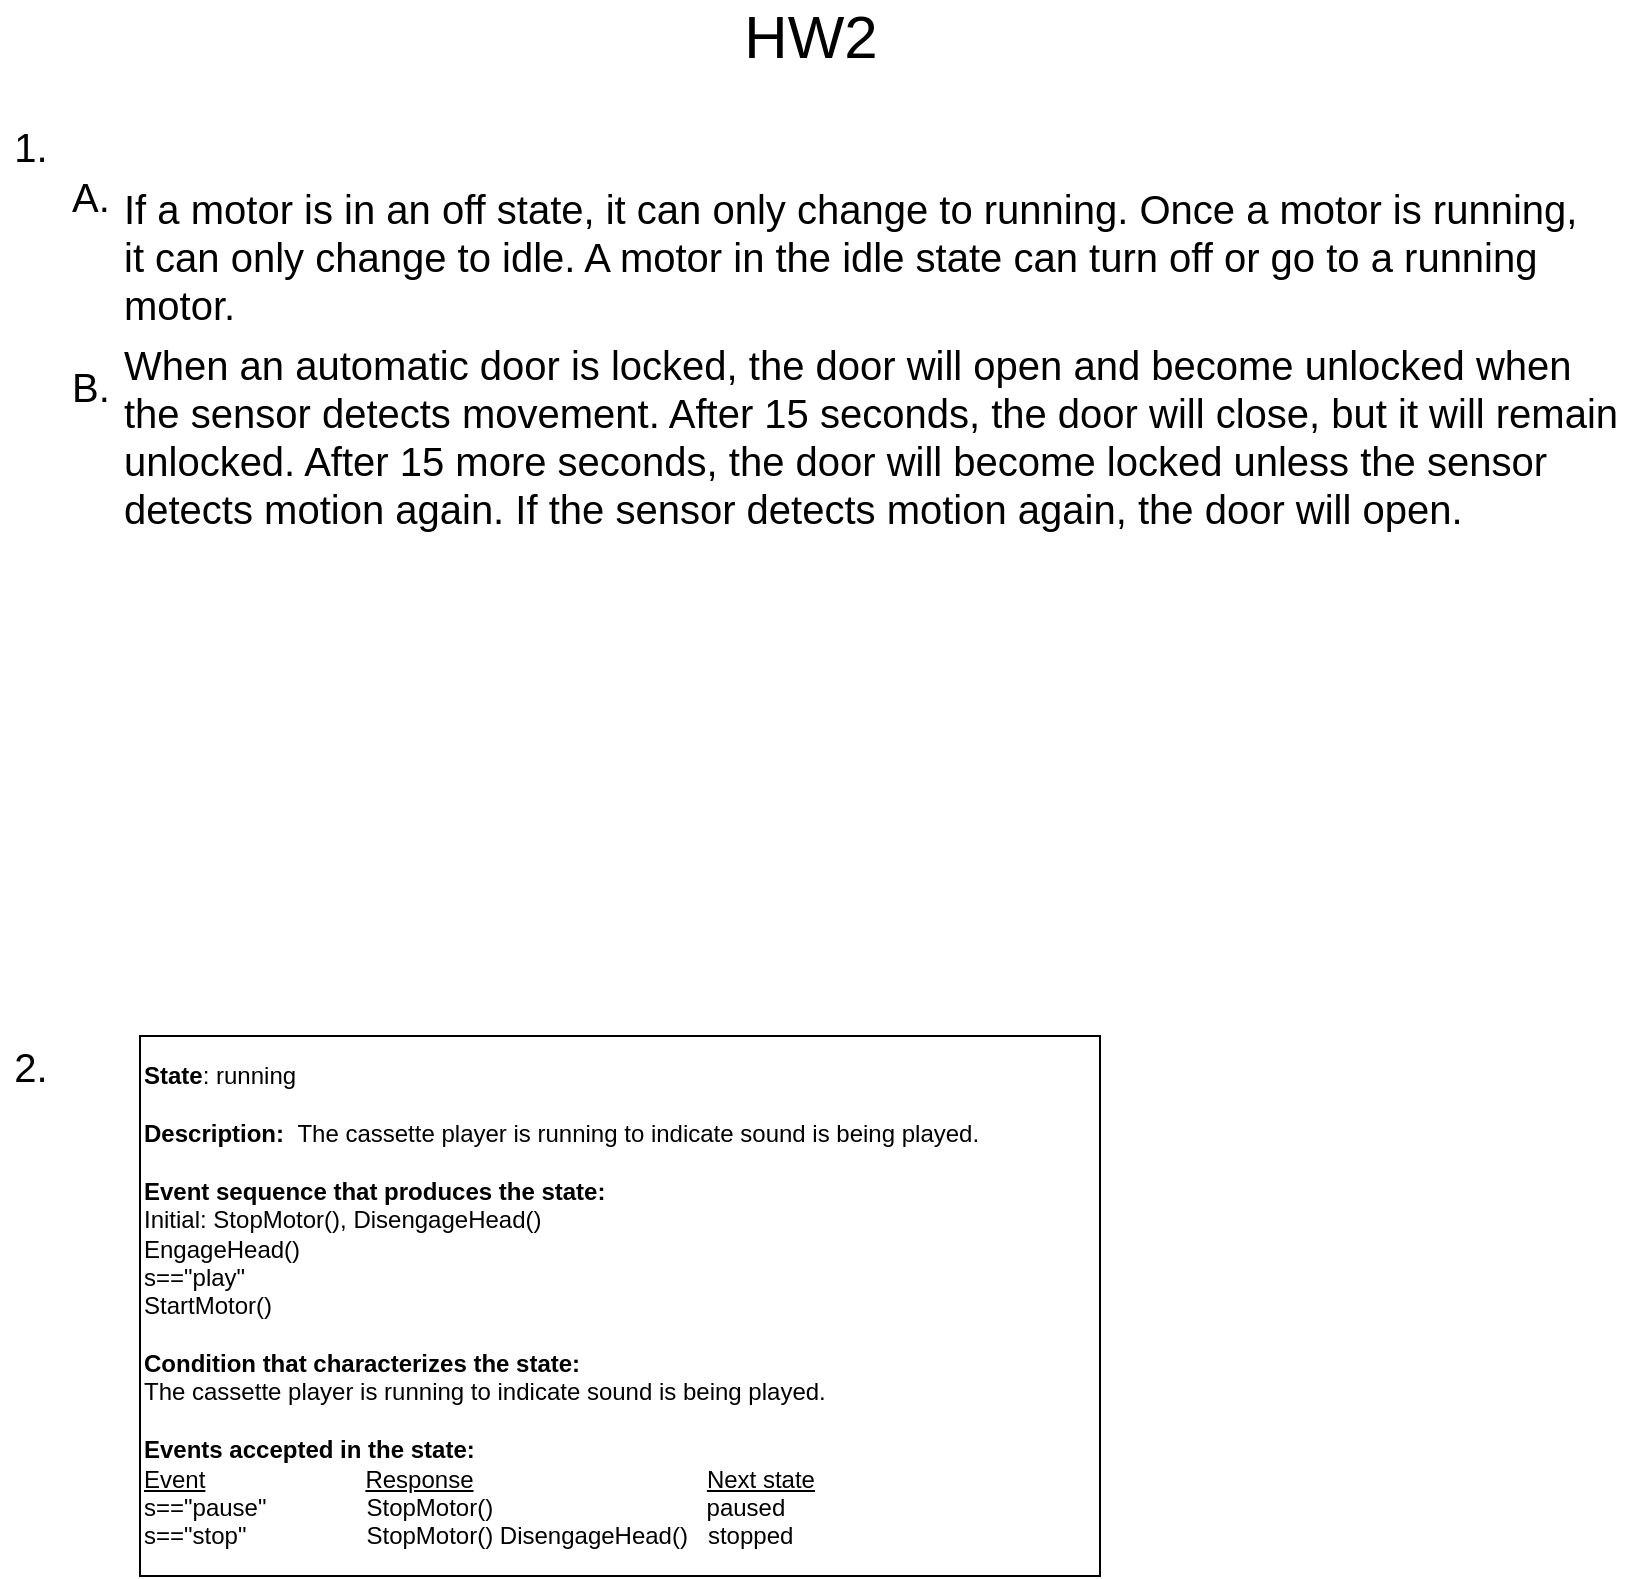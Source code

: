 <mxfile version="14.3.0" type="device" pages="7"><diagram id="QO023vFpTUwdlZmqAr6y" name="Q1 &amp; Q2"><mxGraphModel dx="1250" dy="491" grid="1" gridSize="10" guides="1" tooltips="1" connect="1" arrows="1" fold="1" page="1" pageScale="1" pageWidth="850" pageHeight="1100" math="0" shadow="0"><root><mxCell id="yA_L5m9kuzgIsnGKrL0g-0"/><mxCell id="yA_L5m9kuzgIsnGKrL0g-1" parent="yA_L5m9kuzgIsnGKrL0g-0"/><mxCell id="3_T6Tc2qC0SlUmFJRWSs-0" value="&lt;font style=&quot;font-size: 30px&quot;&gt;HW2&lt;/font&gt;" style="text;html=1;align=center;verticalAlign=middle;resizable=0;points=[];autosize=1;" vertex="1" parent="yA_L5m9kuzgIsnGKrL0g-1"><mxGeometry x="385" y="40" width="80" height="20" as="geometry"/></mxCell><mxCell id="3_T6Tc2qC0SlUmFJRWSs-1" value="&lt;font style=&quot;font-size: 20px&quot;&gt;A.&lt;/font&gt;" style="text;html=1;align=center;verticalAlign=middle;resizable=0;points=[];autosize=1;" vertex="1" parent="yA_L5m9kuzgIsnGKrL0g-1"><mxGeometry x="50" y="120" width="30" height="20" as="geometry"/></mxCell><mxCell id="3_T6Tc2qC0SlUmFJRWSs-2" value="If a motor is in an off state, it can only change to running. Once a motor is running,&lt;br&gt;it can only change to idle. A motor in the idle state can turn off or go to a running &lt;br&gt;motor." style="text;html=1;align=left;verticalAlign=middle;resizable=0;points=[];autosize=1;fontSize=20;" vertex="1" parent="yA_L5m9kuzgIsnGKrL0g-1"><mxGeometry x="80" y="120" width="740" height="80" as="geometry"/></mxCell><mxCell id="3_T6Tc2qC0SlUmFJRWSs-3" value="B." style="text;html=1;align=center;verticalAlign=middle;resizable=0;points=[];autosize=1;fontSize=20;" vertex="1" parent="yA_L5m9kuzgIsnGKrL0g-1"><mxGeometry x="50" y="210" width="30" height="30" as="geometry"/></mxCell><mxCell id="3_T6Tc2qC0SlUmFJRWSs-4" value="When an automatic door is locked, the door will open and become unlocked when&lt;br&gt;the sensor detects movement. After 15 seconds, the door will close, but it will remain&lt;br&gt;unlocked. After 15 more seconds, the door will become locked unless the sensor &lt;br&gt;detects motion again. If the sensor detects motion again, the door will open." style="text;html=1;align=left;verticalAlign=middle;resizable=0;points=[];autosize=1;fontSize=20;" vertex="1" parent="yA_L5m9kuzgIsnGKrL0g-1"><mxGeometry x="80" y="200" width="760" height="100" as="geometry"/></mxCell><mxCell id="3_T6Tc2qC0SlUmFJRWSs-5" value="1." style="text;html=1;align=center;verticalAlign=middle;resizable=0;points=[];autosize=1;fontSize=20;" vertex="1" parent="yA_L5m9kuzgIsnGKrL0g-1"><mxGeometry x="20" y="90" width="30" height="30" as="geometry"/></mxCell><mxCell id="3_T6Tc2qC0SlUmFJRWSs-6" value="2." style="text;html=1;align=center;verticalAlign=middle;resizable=0;points=[];autosize=1;fontSize=20;" vertex="1" parent="yA_L5m9kuzgIsnGKrL0g-1"><mxGeometry x="20" y="550" width="30" height="30" as="geometry"/></mxCell><mxCell id="3_T6Tc2qC0SlUmFJRWSs-7" value="&lt;b&gt;State&lt;/b&gt;: running&lt;br&gt;&lt;br&gt;&lt;b&gt;Description:&amp;nbsp; &lt;/b&gt;The cassette player is running to indicate sound is being played.&lt;br&gt;&lt;br&gt;&lt;b&gt;Event sequence that produces the state:&amp;nbsp;&lt;br&gt;&lt;/b&gt;Initial: StopMotor(), DisengageHead()&lt;br&gt;EngageHead()&lt;br&gt;s==&quot;play&quot;&lt;br&gt;StartMotor()&lt;br&gt;&lt;br&gt;&lt;b&gt;Condition that characterizes the state:&lt;br&gt;&lt;/b&gt;The cassette player is running to indicate sound is being played.&lt;br&gt;&lt;br&gt;&lt;b&gt;Events accepted in the state:&lt;br&gt;&lt;/b&gt;&lt;u&gt;Event&lt;/u&gt;&amp;nbsp; &amp;nbsp; &amp;nbsp; &amp;nbsp; &amp;nbsp; &amp;nbsp; &amp;nbsp; &amp;nbsp; &amp;nbsp; &amp;nbsp; &amp;nbsp; &amp;nbsp; &lt;u&gt;Response&lt;/u&gt;&amp;nbsp; &amp;nbsp; &amp;nbsp; &amp;nbsp; &amp;nbsp; &amp;nbsp; &amp;nbsp; &amp;nbsp; &amp;nbsp; &amp;nbsp; &amp;nbsp; &amp;nbsp; &amp;nbsp; &amp;nbsp; &amp;nbsp; &amp;nbsp; &amp;nbsp; &amp;nbsp;&lt;u&gt;Next state&lt;/u&gt;&amp;nbsp; &amp;nbsp; &amp;nbsp; &amp;nbsp; &amp;nbsp; &amp;nbsp; &amp;nbsp; &amp;nbsp; &amp;nbsp; &amp;nbsp; &amp;nbsp; &amp;nbsp; &amp;nbsp; &amp;nbsp; &amp;nbsp; &amp;nbsp; &amp;nbsp;&amp;nbsp;&lt;br&gt;s==&quot;pause&quot;&amp;nbsp; &amp;nbsp; &amp;nbsp; &amp;nbsp; &amp;nbsp; &amp;nbsp; &amp;nbsp; &amp;nbsp;StopMotor()&amp;nbsp; &amp;nbsp; &amp;nbsp; &amp;nbsp; &amp;nbsp; &amp;nbsp; &amp;nbsp; &amp;nbsp; &amp;nbsp; &amp;nbsp; &amp;nbsp; &amp;nbsp; &amp;nbsp; &amp;nbsp; &amp;nbsp; &amp;nbsp; paused&lt;br&gt;s==&quot;stop&quot;&amp;nbsp; &amp;nbsp; &amp;nbsp; &amp;nbsp; &amp;nbsp; &amp;nbsp; &amp;nbsp; &amp;nbsp; &amp;nbsp; StopMotor() DisengageHead()&amp;nbsp; &amp;nbsp;stopped" style="rounded=0;whiteSpace=wrap;html=1;fontSize=12;align=left;" vertex="1" parent="yA_L5m9kuzgIsnGKrL0g-1"><mxGeometry x="90" y="550" width="480" height="270" as="geometry"/></mxCell></root></mxGraphModel></diagram><diagram id="_XDLfm6PXUYcajaUiq2A" name="Q3"><mxGraphModel dx="1786" dy="783" grid="1" gridSize="10" guides="1" tooltips="1" connect="1" arrows="1" fold="1" page="1" pageScale="1" pageWidth="850" pageHeight="1100" math="0" shadow="0"><root><mxCell id="rWzGbSVz5K4dMzAp6EV--0"/><mxCell id="rWzGbSVz5K4dMzAp6EV--1" parent="rWzGbSVz5K4dMzAp6EV--0"/><mxCell id="sAoob8qU7U-mCVJfO2tf-71" value="" style="verticalLabelPosition=bottom;verticalAlign=top;html=1;shape=mxgraph.basic.rect;fillColor2=none;strokeWidth=1;size=20;indent=5;fillColor=#ffffff;fontSize=12;align=left;" vertex="1" parent="rWzGbSVz5K4dMzAp6EV--1"><mxGeometry x="50" y="210" width="750" height="800" as="geometry"/></mxCell><mxCell id="sAoob8qU7U-mCVJfO2tf-0" value="&lt;font style=&quot;font-size: 30px&quot;&gt;HW2&lt;/font&gt;" style="text;html=1;align=center;verticalAlign=middle;resizable=0;points=[];autosize=1;" vertex="1" parent="rWzGbSVz5K4dMzAp6EV--1"><mxGeometry x="385" y="40" width="80" height="20" as="geometry"/></mxCell><mxCell id="sAoob8qU7U-mCVJfO2tf-22" value="" style="verticalLabelPosition=bottom;verticalAlign=top;html=1;shape=mxgraph.basic.rect;fillColor2=none;strokeWidth=1;size=20;indent=5;fillColor=#ffffff;fontSize=12;align=left;" vertex="1" parent="rWzGbSVz5K4dMzAp6EV--1"><mxGeometry x="124" y="280" width="610" height="390" as="geometry"/></mxCell><mxCell id="sAoob8qU7U-mCVJfO2tf-23" value="Inactive" style="text;html=1;align=center;verticalAlign=middle;resizable=0;points=[];autosize=1;fontSize=12;" vertex="1" parent="rWzGbSVz5K4dMzAp6EV--1"><mxGeometry x="119" y="282" width="60" height="20" as="geometry"/></mxCell><mxCell id="sAoob8qU7U-mCVJfO2tf-24" value="" style="line;strokeWidth=1;fillColor=none;align=left;verticalAlign=middle;spacingTop=-1;spacingLeft=3;spacingRight=3;rotatable=0;labelPosition=right;points=[];portConstraint=eastwest;fontSize=12;" vertex="1" parent="rWzGbSVz5K4dMzAp6EV--1"><mxGeometry x="124" y="302" width="610" height="8" as="geometry"/></mxCell><mxCell id="sAoob8qU7U-mCVJfO2tf-46" style="edgeStyle=orthogonalEdgeStyle;rounded=0;orthogonalLoop=1;jettySize=auto;html=1;entryX=0;entryY=0.43;entryDx=0;entryDy=0;entryPerimeter=0;fontSize=12;" edge="1" parent="rWzGbSVz5K4dMzAp6EV--1" source="sAoob8qU7U-mCVJfO2tf-27" target="sAoob8qU7U-mCVJfO2tf-36"><mxGeometry relative="1" as="geometry"/></mxCell><mxCell id="sAoob8qU7U-mCVJfO2tf-59" style="edgeStyle=orthogonalEdgeStyle;rounded=0;orthogonalLoop=1;jettySize=auto;html=1;entryX=0.05;entryY=0.018;entryDx=0;entryDy=0;entryPerimeter=0;fontSize=12;" edge="1" parent="rWzGbSVz5K4dMzAp6EV--1" source="sAoob8qU7U-mCVJfO2tf-27" target="sAoob8qU7U-mCVJfO2tf-39"><mxGeometry relative="1" as="geometry"/></mxCell><mxCell id="sAoob8qU7U-mCVJfO2tf-27" value="" style="verticalLabelPosition=bottom;verticalAlign=top;html=1;shape=mxgraph.basic.rect;fillColor2=none;strokeWidth=1;size=20;indent=5;fillColor=#ffffff;fontSize=12;align=left;" vertex="1" parent="rWzGbSVz5K4dMzAp6EV--1"><mxGeometry x="144" y="532" width="170" height="110" as="geometry"/></mxCell><mxCell id="sAoob8qU7U-mCVJfO2tf-28" value="pendingCreditCheck" style="text;html=1;align=center;verticalAlign=middle;resizable=0;points=[];autosize=1;fontSize=12;" vertex="1" parent="rWzGbSVz5K4dMzAp6EV--1"><mxGeometry x="144" y="540" width="120" height="20" as="geometry"/></mxCell><mxCell id="sAoob8qU7U-mCVJfO2tf-29" value="" style="line;strokeWidth=1;fillColor=none;align=left;verticalAlign=middle;spacingTop=-1;spacingLeft=3;spacingRight=3;rotatable=0;labelPosition=right;points=[];portConstraint=eastwest;fontSize=12;" vertex="1" parent="rWzGbSVz5K4dMzAp6EV--1"><mxGeometry x="144" y="552" width="170" height="8" as="geometry"/></mxCell><mxCell id="sAoob8qU7U-mCVJfO2tf-64" style="edgeStyle=orthogonalEdgeStyle;rounded=0;orthogonalLoop=1;jettySize=auto;html=1;entryX=0.051;entryY=1.379;entryDx=0;entryDy=0;entryPerimeter=0;fontSize=12;" edge="1" parent="rWzGbSVz5K4dMzAp6EV--1" source="sAoob8qU7U-mCVJfO2tf-30" target="sAoob8qU7U-mCVJfO2tf-52"><mxGeometry relative="1" as="geometry"/></mxCell><mxCell id="sAoob8qU7U-mCVJfO2tf-67" style="edgeStyle=orthogonalEdgeStyle;rounded=0;orthogonalLoop=1;jettySize=auto;html=1;fontSize=12;entryX=1.04;entryY=0.508;entryDx=0;entryDy=0;entryPerimeter=0;" edge="1" parent="rWzGbSVz5K4dMzAp6EV--1" source="sAoob8qU7U-mCVJfO2tf-30" target="sAoob8qU7U-mCVJfO2tf-39"><mxGeometry relative="1" as="geometry"><mxPoint x="254" y="836" as="targetPoint"/><Array as="points"/></mxGeometry></mxCell><mxCell id="sAoob8qU7U-mCVJfO2tf-30" value="" style="verticalLabelPosition=bottom;verticalAlign=top;html=1;shape=mxgraph.basic.rect;fillColor2=none;strokeWidth=1;size=20;indent=5;fillColor=#ffffff;fontSize=12;align=left;" vertex="1" parent="rWzGbSVz5K4dMzAp6EV--1"><mxGeometry x="361.5" y="802" width="135" height="70" as="geometry"/></mxCell><mxCell id="sAoob8qU7U-mCVJfO2tf-31" value="Active" style="text;html=1;align=center;verticalAlign=middle;resizable=0;points=[];autosize=1;fontSize=12;" vertex="1" parent="rWzGbSVz5K4dMzAp6EV--1"><mxGeometry x="366.5" y="810" width="50" height="20" as="geometry"/></mxCell><mxCell id="sAoob8qU7U-mCVJfO2tf-32" value="" style="line;strokeWidth=1;fillColor=none;align=left;verticalAlign=middle;spacingTop=-1;spacingLeft=3;spacingRight=3;rotatable=0;labelPosition=right;points=[];portConstraint=eastwest;fontSize=12;" vertex="1" parent="rWzGbSVz5K4dMzAp6EV--1"><mxGeometry x="361.5" y="822" width="135" height="8" as="geometry"/></mxCell><mxCell id="sAoob8qU7U-mCVJfO2tf-61" style="edgeStyle=orthogonalEdgeStyle;rounded=0;orthogonalLoop=1;jettySize=auto;html=1;fontSize=12;exitX=0.47;exitY=1.022;exitDx=0;exitDy=0;exitPerimeter=0;" edge="1" parent="rWzGbSVz5K4dMzAp6EV--1" source="sAoob8qU7U-mCVJfO2tf-36"><mxGeometry relative="1" as="geometry"><mxPoint x="430" y="802" as="targetPoint"/><Array as="points"><mxPoint x="594" y="712"/><mxPoint x="430" y="712"/></Array></mxGeometry></mxCell><mxCell id="sAoob8qU7U-mCVJfO2tf-36" value="" style="verticalLabelPosition=bottom;verticalAlign=top;html=1;shape=mxgraph.basic.rect;fillColor2=none;strokeWidth=1;size=20;indent=5;fillColor=#ffffff;fontSize=12;align=left;" vertex="1" parent="rWzGbSVz5K4dMzAp6EV--1"><mxGeometry x="514" y="540" width="170" height="110" as="geometry"/></mxCell><mxCell id="sAoob8qU7U-mCVJfO2tf-37" value="pendingActivation" style="text;html=1;align=center;verticalAlign=middle;resizable=0;points=[];autosize=1;fontSize=12;" vertex="1" parent="rWzGbSVz5K4dMzAp6EV--1"><mxGeometry x="519" y="548" width="110" height="20" as="geometry"/></mxCell><mxCell id="sAoob8qU7U-mCVJfO2tf-38" value="" style="line;strokeWidth=1;fillColor=none;align=left;verticalAlign=middle;spacingTop=-1;spacingLeft=3;spacingRight=3;rotatable=0;labelPosition=right;points=[];portConstraint=eastwest;fontSize=12;" vertex="1" parent="rWzGbSVz5K4dMzAp6EV--1"><mxGeometry x="514" y="560" width="170" height="8" as="geometry"/></mxCell><mxCell id="sAoob8qU7U-mCVJfO2tf-39" value="" style="verticalLabelPosition=bottom;verticalAlign=top;html=1;shape=mxgraph.basic.rect;fillColor2=none;strokeWidth=1;size=20;indent=5;fillColor=#ffffff;fontSize=12;align=left;" vertex="1" parent="rWzGbSVz5K4dMzAp6EV--1"><mxGeometry x="114" y="802" width="135" height="70" as="geometry"/></mxCell><mxCell id="sAoob8qU7U-mCVJfO2tf-40" value="Cancelled" style="text;html=1;align=center;verticalAlign=middle;resizable=0;points=[];autosize=1;fontSize=12;" vertex="1" parent="rWzGbSVz5K4dMzAp6EV--1"><mxGeometry x="109" y="810" width="70" height="20" as="geometry"/></mxCell><mxCell id="sAoob8qU7U-mCVJfO2tf-41" value="" style="line;strokeWidth=1;fillColor=none;align=left;verticalAlign=middle;spacingTop=-1;spacingLeft=3;spacingRight=3;rotatable=0;labelPosition=right;points=[];portConstraint=eastwest;fontSize=12;" vertex="1" parent="rWzGbSVz5K4dMzAp6EV--1"><mxGeometry x="114" y="822" width="135" height="8" as="geometry"/></mxCell><mxCell id="sAoob8qU7U-mCVJfO2tf-45" style="edgeStyle=orthogonalEdgeStyle;rounded=0;orthogonalLoop=1;jettySize=auto;html=1;fontSize=12;" edge="1" parent="rWzGbSVz5K4dMzAp6EV--1" source="sAoob8qU7U-mCVJfO2tf-42"><mxGeometry relative="1" as="geometry"><mxPoint x="225" y="532" as="targetPoint"/></mxGeometry></mxCell><mxCell id="sAoob8qU7U-mCVJfO2tf-42" value="" style="verticalLabelPosition=bottom;verticalAlign=top;html=1;shape=mxgraph.basic.rect;fillColor2=none;strokeWidth=1;size=20;indent=5;fillColor=#ffffff;fontSize=12;align=left;" vertex="1" parent="rWzGbSVz5K4dMzAp6EV--1"><mxGeometry x="344" y="322" width="170" height="110" as="geometry"/></mxCell><mxCell id="sAoob8qU7U-mCVJfO2tf-43" value="application" style="text;html=1;align=center;verticalAlign=middle;resizable=0;points=[];autosize=1;fontSize=12;" vertex="1" parent="rWzGbSVz5K4dMzAp6EV--1"><mxGeometry x="344" y="330" width="70" height="20" as="geometry"/></mxCell><mxCell id="sAoob8qU7U-mCVJfO2tf-44" value="" style="line;strokeWidth=1;fillColor=none;align=left;verticalAlign=middle;spacingTop=-1;spacingLeft=3;spacingRight=3;rotatable=0;labelPosition=right;points=[];portConstraint=eastwest;fontSize=12;" vertex="1" parent="rWzGbSVz5K4dMzAp6EV--1"><mxGeometry x="344" y="342" width="170" height="8" as="geometry"/></mxCell><mxCell id="sAoob8qU7U-mCVJfO2tf-47" value="do / identifyCellphone" style="text;html=1;align=center;verticalAlign=middle;resizable=0;points=[];autosize=1;fontSize=12;" vertex="1" parent="rWzGbSVz5K4dMzAp6EV--1"><mxGeometry x="344" y="362" width="130" height="20" as="geometry"/></mxCell><mxCell id="sAoob8qU7U-mCVJfO2tf-49" value="do / customerInfo" style="text;html=1;align=center;verticalAlign=middle;resizable=0;points=[];autosize=1;fontSize=12;" vertex="1" parent="rWzGbSVz5K4dMzAp6EV--1"><mxGeometry x="344" y="392" width="110" height="20" as="geometry"/></mxCell><mxCell id="sAoob8qU7U-mCVJfO2tf-50" value="applicationFinished" style="text;html=1;align=center;verticalAlign=middle;resizable=0;points=[];autosize=1;fontSize=12;" vertex="1" parent="rWzGbSVz5K4dMzAp6EV--1"><mxGeometry x="224" y="352" width="120" height="20" as="geometry"/></mxCell><mxCell id="sAoob8qU7U-mCVJfO2tf-70" style="edgeStyle=orthogonalEdgeStyle;rounded=0;orthogonalLoop=1;jettySize=auto;html=1;fontSize=12;" edge="1" parent="rWzGbSVz5K4dMzAp6EV--1" source="sAoob8qU7U-mCVJfO2tf-51"><mxGeometry relative="1" as="geometry"><mxPoint x="180" y="872" as="targetPoint"/><Array as="points"><mxPoint x="677" y="942"/><mxPoint x="180" y="942"/></Array></mxGeometry></mxCell><mxCell id="sAoob8qU7U-mCVJfO2tf-51" value="" style="verticalLabelPosition=bottom;verticalAlign=top;html=1;shape=mxgraph.basic.rect;fillColor2=none;strokeWidth=1;size=20;indent=5;fillColor=#ffffff;fontSize=12;align=left;" vertex="1" parent="rWzGbSVz5K4dMzAp6EV--1"><mxGeometry x="609" y="802" width="135" height="70" as="geometry"/></mxCell><mxCell id="sAoob8qU7U-mCVJfO2tf-52" value="InService" style="text;html=1;align=center;verticalAlign=middle;resizable=0;points=[];autosize=1;fontSize=12;" vertex="1" parent="rWzGbSVz5K4dMzAp6EV--1"><mxGeometry x="604" y="810" width="70" height="20" as="geometry"/></mxCell><mxCell id="sAoob8qU7U-mCVJfO2tf-53" value="" style="line;strokeWidth=1;fillColor=none;align=left;verticalAlign=middle;spacingTop=-1;spacingLeft=3;spacingRight=3;rotatable=0;labelPosition=right;points=[];portConstraint=eastwest;fontSize=12;" vertex="1" parent="rWzGbSVz5K4dMzAp6EV--1"><mxGeometry x="609" y="822" width="135" height="8" as="geometry"/></mxCell><mxCell id="sAoob8qU7U-mCVJfO2tf-54" value="do / establishCredit" style="text;html=1;align=center;verticalAlign=middle;resizable=0;points=[];autosize=1;fontSize=12;" vertex="1" parent="rWzGbSVz5K4dMzAp6EV--1"><mxGeometry x="144" y="568" width="120" height="20" as="geometry"/></mxCell><mxCell id="sAoob8qU7U-mCVJfO2tf-55" value="satisfactoryCredit" style="text;html=1;align=center;verticalAlign=middle;resizable=0;points=[];autosize=1;fontSize=12;" vertex="1" parent="rWzGbSVz5K4dMzAp6EV--1"><mxGeometry x="354" y="568" width="110" height="20" as="geometry"/></mxCell><mxCell id="sAoob8qU7U-mCVJfO2tf-58" value="unsatisfactoryCredit" style="text;html=1;align=center;verticalAlign=middle;resizable=0;points=[];autosize=1;fontSize=12;" vertex="1" parent="rWzGbSVz5K4dMzAp6EV--1"><mxGeometry x="104" y="702" width="120" height="20" as="geometry"/></mxCell><mxCell id="sAoob8qU7U-mCVJfO2tf-60" value="do / activationRequest" style="text;html=1;align=center;verticalAlign=middle;resizable=0;points=[];autosize=1;fontSize=12;" vertex="1" parent="rWzGbSVz5K4dMzAp6EV--1"><mxGeometry x="519" y="577" width="130" height="20" as="geometry"/></mxCell><mxCell id="sAoob8qU7U-mCVJfO2tf-62" value="addedToValidCellPhones" style="text;html=1;align=center;verticalAlign=middle;resizable=0;points=[];autosize=1;fontSize=12;" vertex="1" parent="rWzGbSVz5K4dMzAp6EV--1"><mxGeometry x="424" y="692" width="150" height="20" as="geometry"/></mxCell><mxCell id="sAoob8qU7U-mCVJfO2tf-65" value="phoneCall" style="text;html=1;align=center;verticalAlign=middle;resizable=0;points=[];autosize=1;fontSize=12;" vertex="1" parent="rWzGbSVz5K4dMzAp6EV--1"><mxGeometry x="514" y="810" width="70" height="20" as="geometry"/></mxCell><mxCell id="sAoob8qU7U-mCVJfO2tf-66" value="do / establishStartDate" style="text;html=1;align=center;verticalAlign=middle;resizable=0;points=[];autosize=1;fontSize=12;" vertex="1" parent="rWzGbSVz5K4dMzAp6EV--1"><mxGeometry x="606.5" y="830" width="140" height="20" as="geometry"/></mxCell><mxCell id="sAoob8qU7U-mCVJfO2tf-68" value="cancelPhone" style="text;html=1;align=center;verticalAlign=middle;resizable=0;points=[];autosize=1;fontSize=12;" vertex="1" parent="rWzGbSVz5K4dMzAp6EV--1"><mxGeometry x="264" y="810" width="90" height="20" as="geometry"/></mxCell><mxCell id="sAoob8qU7U-mCVJfO2tf-69" value="cancelPhone" style="text;html=1;align=center;verticalAlign=middle;resizable=0;points=[];autosize=1;fontSize=12;" vertex="1" parent="rWzGbSVz5K4dMzAp6EV--1"><mxGeometry x="384" y="952" width="90" height="20" as="geometry"/></mxCell><mxCell id="sAoob8qU7U-mCVJfO2tf-75" value="&lt;font style=&quot;font-size: 16px&quot;&gt;&amp;nbsp; Phone Status&lt;/font&gt;" style="shape=partialRectangle;whiteSpace=wrap;html=1;top=0;left=0;fillColor=none;fontSize=12;align=left;" vertex="1" parent="rWzGbSVz5K4dMzAp6EV--1"><mxGeometry x="50" y="210" width="140" height="50" as="geometry"/></mxCell><mxCell id="sAoob8qU7U-mCVJfO2tf-76" value="&lt;font style=&quot;font-size: 20px&quot;&gt;3.&lt;/font&gt;" style="text;html=1;align=center;verticalAlign=middle;resizable=0;points=[];autosize=1;fontSize=12;" vertex="1" parent="rWzGbSVz5K4dMzAp6EV--1"><mxGeometry x="20" y="160" width="30" height="20" as="geometry"/></mxCell></root></mxGraphModel></diagram><diagram id="qKwQuqAmpVVVs_RAzPsX" name="Q4"><mxGraphModel dx="2083" dy="913" grid="1" gridSize="10" guides="1" tooltips="1" connect="1" arrows="1" fold="1" page="1" pageScale="1" pageWidth="850" pageHeight="1100" math="0" shadow="0"><root><mxCell id="ZdsMGUnk-lUWpkX34cUT-0"/><mxCell id="ZdsMGUnk-lUWpkX34cUT-1" parent="ZdsMGUnk-lUWpkX34cUT-0"/><mxCell id="8lMCAI7iddXCsgWMW8WO-0" value="&lt;font style=&quot;font-size: 30px&quot;&gt;HW2&lt;/font&gt;" style="text;html=1;align=center;verticalAlign=middle;resizable=0;points=[];autosize=1;" vertex="1" parent="ZdsMGUnk-lUWpkX34cUT-1"><mxGeometry x="385" y="40" width="80" height="20" as="geometry"/></mxCell><mxCell id="8lMCAI7iddXCsgWMW8WO-1" value="&lt;font style=&quot;font-size: 20px&quot;&gt;4.&lt;/font&gt;" style="text;html=1;align=center;verticalAlign=middle;resizable=0;points=[];autosize=1;fontSize=12;" vertex="1" parent="ZdsMGUnk-lUWpkX34cUT-1"><mxGeometry x="35" y="90" width="30" height="20" as="geometry"/></mxCell><mxCell id="kyfRvxDSB90dBRTAzEzr-2" style="edgeStyle=orthogonalEdgeStyle;rounded=0;orthogonalLoop=1;jettySize=auto;html=1;fontSize=12;" edge="1" parent="ZdsMGUnk-lUWpkX34cUT-1" source="kyfRvxDSB90dBRTAzEzr-0" target="kyfRvxDSB90dBRTAzEzr-1"><mxGeometry relative="1" as="geometry"/></mxCell><mxCell id="kyfRvxDSB90dBRTAzEzr-0" value="" style="ellipse;whiteSpace=wrap;html=1;aspect=fixed;fontSize=12;align=left;fillColor=#000000;" vertex="1" parent="ZdsMGUnk-lUWpkX34cUT-1"><mxGeometry x="260" y="125" width="20" height="20" as="geometry"/></mxCell><mxCell id="kyfRvxDSB90dBRTAzEzr-5" style="edgeStyle=orthogonalEdgeStyle;rounded=0;orthogonalLoop=1;jettySize=auto;html=1;entryX=0.5;entryY=0;entryDx=0;entryDy=0;fontSize=12;" edge="1" parent="ZdsMGUnk-lUWpkX34cUT-1" source="kyfRvxDSB90dBRTAzEzr-10" target="kyfRvxDSB90dBRTAzEzr-3"><mxGeometry relative="1" as="geometry"><Array as="points"><mxPoint x="205" y="195"/></Array></mxGeometry></mxCell><mxCell id="kyfRvxDSB90dBRTAzEzr-6" style="edgeStyle=orthogonalEdgeStyle;rounded=0;orthogonalLoop=1;jettySize=auto;html=1;entryX=0.5;entryY=0;entryDx=0;entryDy=0;fontSize=12;" edge="1" parent="ZdsMGUnk-lUWpkX34cUT-1" source="kyfRvxDSB90dBRTAzEzr-1" target="kyfRvxDSB90dBRTAzEzr-4"><mxGeometry relative="1" as="geometry"><Array as="points"><mxPoint x="425" y="195"/><mxPoint x="455" y="195"/></Array></mxGeometry></mxCell><mxCell id="kyfRvxDSB90dBRTAzEzr-1" value="Order Received" style="ellipse;whiteSpace=wrap;html=1;fontSize=12;align=center;fillColor=#FFFFFF;" vertex="1" parent="ZdsMGUnk-lUWpkX34cUT-1"><mxGeometry x="360" y="90" width="130" height="90" as="geometry"/></mxCell><mxCell id="kyfRvxDSB90dBRTAzEzr-12" style="edgeStyle=orthogonalEdgeStyle;rounded=0;orthogonalLoop=1;jettySize=auto;html=1;entryX=0.5;entryY=0;entryDx=0;entryDy=0;fontSize=12;" edge="1" parent="ZdsMGUnk-lUWpkX34cUT-1" source="kyfRvxDSB90dBRTAzEzr-3" target="kyfRvxDSB90dBRTAzEzr-11"><mxGeometry relative="1" as="geometry"/></mxCell><mxCell id="kyfRvxDSB90dBRTAzEzr-3" value="Customer Receives Invoice" style="ellipse;whiteSpace=wrap;html=1;fontSize=12;align=center;fillColor=#FFFFFF;" vertex="1" parent="ZdsMGUnk-lUWpkX34cUT-1"><mxGeometry x="140" y="375" width="130" height="90" as="geometry"/></mxCell><mxCell id="kyfRvxDSB90dBRTAzEzr-8" style="edgeStyle=orthogonalEdgeStyle;rounded=0;orthogonalLoop=1;jettySize=auto;html=1;entryX=0.5;entryY=0;entryDx=0;entryDy=0;fontSize=12;" edge="1" parent="ZdsMGUnk-lUWpkX34cUT-1" source="kyfRvxDSB90dBRTAzEzr-4" target="kyfRvxDSB90dBRTAzEzr-7"><mxGeometry relative="1" as="geometry"/></mxCell><mxCell id="kyfRvxDSB90dBRTAzEzr-4" value="Associates Work on Refill Order" style="ellipse;whiteSpace=wrap;html=1;fontSize=12;align=center;fillColor=#FFFFFF;" vertex="1" parent="ZdsMGUnk-lUWpkX34cUT-1"><mxGeometry x="390" y="235" width="130" height="90" as="geometry"/></mxCell><mxCell id="kyfRvxDSB90dBRTAzEzr-21" style="edgeStyle=orthogonalEdgeStyle;rounded=0;orthogonalLoop=1;jettySize=auto;html=1;entryX=0.5;entryY=0;entryDx=0;entryDy=0;fontSize=12;" edge="1" parent="ZdsMGUnk-lUWpkX34cUT-1" source="kyfRvxDSB90dBRTAzEzr-7" target="kyfRvxDSB90dBRTAzEzr-20"><mxGeometry relative="1" as="geometry"/></mxCell><mxCell id="kyfRvxDSB90dBRTAzEzr-7" value="Order Finished" style="ellipse;whiteSpace=wrap;html=1;fontSize=12;align=center;fillColor=#FFFFFF;" vertex="1" parent="ZdsMGUnk-lUWpkX34cUT-1"><mxGeometry x="390" y="375" width="130" height="90" as="geometry"/></mxCell><mxCell id="kyfRvxDSB90dBRTAzEzr-31" style="edgeStyle=orthogonalEdgeStyle;rounded=0;orthogonalLoop=1;jettySize=auto;html=1;fontSize=12;" edge="1" parent="ZdsMGUnk-lUWpkX34cUT-1" source="kyfRvxDSB90dBRTAzEzr-11"><mxGeometry relative="1" as="geometry"><mxPoint x="360" y="877" as="targetPoint"/><Array as="points"><mxPoint x="205" y="733"/><mxPoint x="360" y="733"/><mxPoint x="360" y="877"/></Array></mxGeometry></mxCell><mxCell id="kyfRvxDSB90dBRTAzEzr-11" value="Customer Makes Payment" style="ellipse;whiteSpace=wrap;html=1;fontSize=12;align=center;fillColor=#FFFFFF;" vertex="1" parent="ZdsMGUnk-lUWpkX34cUT-1"><mxGeometry x="140" y="515" width="130" height="90" as="geometry"/></mxCell><mxCell id="kyfRvxDSB90dBRTAzEzr-19" style="edgeStyle=orthogonalEdgeStyle;rounded=0;orthogonalLoop=1;jettySize=auto;html=1;entryX=1;entryY=0.5;entryDx=0;entryDy=0;fontSize=12;" edge="1" parent="ZdsMGUnk-lUWpkX34cUT-1" source="kyfRvxDSB90dBRTAzEzr-14" target="kyfRvxDSB90dBRTAzEzr-18"><mxGeometry relative="1" as="geometry"/></mxCell><mxCell id="kyfRvxDSB90dBRTAzEzr-34" style="edgeStyle=orthogonalEdgeStyle;rounded=0;orthogonalLoop=1;jettySize=auto;html=1;fontSize=12;exitX=0.577;exitY=0.5;exitDx=0;exitDy=0;exitPerimeter=0;" edge="1" parent="ZdsMGUnk-lUWpkX34cUT-1" source="kyfRvxDSB90dBRTAzEzr-30" target="kyfRvxDSB90dBRTAzEzr-14"><mxGeometry relative="1" as="geometry"><mxPoint x="425" y="890" as="sourcePoint"/><Array as="points"><mxPoint x="425" y="910"/><mxPoint x="425" y="910"/></Array></mxGeometry></mxCell><mxCell id="kyfRvxDSB90dBRTAzEzr-14" value="Order Complete" style="ellipse;whiteSpace=wrap;html=1;fontSize=12;align=center;fillColor=#FFFFFF;" vertex="1" parent="ZdsMGUnk-lUWpkX34cUT-1"><mxGeometry x="360" y="970" width="130" height="90" as="geometry"/></mxCell><mxCell id="kyfRvxDSB90dBRTAzEzr-10" value="Invoice Sent to Customer" style="ellipse;whiteSpace=wrap;html=1;fontSize=12;align=center;fillColor=#FFFFFF;" vertex="1" parent="ZdsMGUnk-lUWpkX34cUT-1"><mxGeometry x="140" y="245" width="130" height="90" as="geometry"/></mxCell><mxCell id="kyfRvxDSB90dBRTAzEzr-15" style="edgeStyle=orthogonalEdgeStyle;rounded=0;orthogonalLoop=1;jettySize=auto;html=1;entryX=0.5;entryY=0;entryDx=0;entryDy=0;fontSize=12;" edge="1" parent="ZdsMGUnk-lUWpkX34cUT-1" source="kyfRvxDSB90dBRTAzEzr-1" target="kyfRvxDSB90dBRTAzEzr-10"><mxGeometry relative="1" as="geometry"><mxPoint x="425.0" y="180" as="sourcePoint"/><mxPoint x="205.0" y="375" as="targetPoint"/><Array as="points"><mxPoint x="425" y="195"/></Array></mxGeometry></mxCell><mxCell id="kyfRvxDSB90dBRTAzEzr-18" value="" style="ellipse;whiteSpace=wrap;html=1;aspect=fixed;fontSize=12;align=left;fillColor=#000000;" vertex="1" parent="ZdsMGUnk-lUWpkX34cUT-1"><mxGeometry x="260" y="1005" width="20" height="20" as="geometry"/></mxCell><mxCell id="kyfRvxDSB90dBRTAzEzr-24" style="edgeStyle=orthogonalEdgeStyle;rounded=0;orthogonalLoop=1;jettySize=auto;html=1;entryX=0;entryY=0.5;entryDx=0;entryDy=0;fontSize=12;" edge="1" parent="ZdsMGUnk-lUWpkX34cUT-1" source="kyfRvxDSB90dBRTAzEzr-20" target="kyfRvxDSB90dBRTAzEzr-22"><mxGeometry relative="1" as="geometry"/></mxCell><mxCell id="kyfRvxDSB90dBRTAzEzr-25" style="edgeStyle=orthogonalEdgeStyle;rounded=0;orthogonalLoop=1;jettySize=auto;html=1;entryX=0.5;entryY=0;entryDx=0;entryDy=0;fontSize=12;" edge="1" parent="ZdsMGUnk-lUWpkX34cUT-1" source="kyfRvxDSB90dBRTAzEzr-20" target="kyfRvxDSB90dBRTAzEzr-23"><mxGeometry relative="1" as="geometry"/></mxCell><mxCell id="kyfRvxDSB90dBRTAzEzr-20" value="Rush Order?" style="rhombus;whiteSpace=wrap;html=1;fillColor=#FFFFFF;fontSize=12;align=center;" vertex="1" parent="ZdsMGUnk-lUWpkX34cUT-1"><mxGeometry x="402.5" y="515" width="105" height="90" as="geometry"/></mxCell><mxCell id="kyfRvxDSB90dBRTAzEzr-33" style="edgeStyle=orthogonalEdgeStyle;rounded=0;orthogonalLoop=1;jettySize=auto;html=1;fontSize=12;entryX=0.885;entryY=0.167;entryDx=0;entryDy=0;entryPerimeter=0;" edge="1" parent="ZdsMGUnk-lUWpkX34cUT-1" source="kyfRvxDSB90dBRTAzEzr-22" target="kyfRvxDSB90dBRTAzEzr-30"><mxGeometry relative="1" as="geometry"><mxPoint x="610" y="870" as="targetPoint"/><Array as="points"><mxPoint x="675" y="830"/><mxPoint x="465" y="830"/></Array></mxGeometry></mxCell><mxCell id="kyfRvxDSB90dBRTAzEzr-22" value="Overnight Delivery" style="ellipse;whiteSpace=wrap;html=1;fontSize=12;align=center;fillColor=#FFFFFF;" vertex="1" parent="ZdsMGUnk-lUWpkX34cUT-1"><mxGeometry x="610" y="515" width="130" height="90" as="geometry"/></mxCell><mxCell id="kyfRvxDSB90dBRTAzEzr-32" style="edgeStyle=orthogonalEdgeStyle;rounded=0;orthogonalLoop=1;jettySize=auto;html=1;fontSize=12;entryX=0.385;entryY=0;entryDx=0;entryDy=0;entryPerimeter=0;" edge="1" parent="ZdsMGUnk-lUWpkX34cUT-1" source="kyfRvxDSB90dBRTAzEzr-23" target="kyfRvxDSB90dBRTAzEzr-30"><mxGeometry relative="1" as="geometry"><mxPoint x="400" y="870" as="targetPoint"/></mxGeometry></mxCell><mxCell id="kyfRvxDSB90dBRTAzEzr-23" value="Regular Delivery" style="ellipse;whiteSpace=wrap;html=1;fontSize=12;align=center;fillColor=#FFFFFF;" vertex="1" parent="ZdsMGUnk-lUWpkX34cUT-1"><mxGeometry x="390" y="670" width="130" height="90" as="geometry"/></mxCell><mxCell id="kyfRvxDSB90dBRTAzEzr-26" value="Yes" style="text;html=1;align=center;verticalAlign=middle;resizable=0;points=[];autosize=1;fontSize=12;" vertex="1" parent="ZdsMGUnk-lUWpkX34cUT-1"><mxGeometry x="540" y="540" width="30" height="20" as="geometry"/></mxCell><mxCell id="kyfRvxDSB90dBRTAzEzr-27" value="No" style="text;html=1;align=center;verticalAlign=middle;resizable=0;points=[];autosize=1;fontSize=12;" vertex="1" parent="ZdsMGUnk-lUWpkX34cUT-1"><mxGeometry x="460" y="620" width="30" height="20" as="geometry"/></mxCell><mxCell id="kyfRvxDSB90dBRTAzEzr-30" value="" style="line;strokeWidth=4;fillColor=none;align=left;verticalAlign=middle;spacingTop=-1;spacingLeft=3;spacingRight=3;rotatable=0;labelPosition=right;points=[];portConstraint=eastwest;fontSize=12;" vertex="1" parent="ZdsMGUnk-lUWpkX34cUT-1"><mxGeometry x="350" y="880" width="130" height="8" as="geometry"/></mxCell></root></mxGraphModel></diagram><diagram id="gATMD06_5_8TpxcwaaLK" name="Q5.a"><mxGraphModel dx="1786" dy="783" grid="1" gridSize="10" guides="1" tooltips="1" connect="1" arrows="1" fold="1" page="1" pageScale="1" pageWidth="850" pageHeight="1100" math="0" shadow="0"><root><mxCell id="rHZmD7W3JYBR3kDnglkI-0"/><mxCell id="rHZmD7W3JYBR3kDnglkI-1" parent="rHZmD7W3JYBR3kDnglkI-0"/><mxCell id="rHZmD7W3JYBR3kDnglkI-2" value="Customer" style="shape=umlActor;verticalLabelPosition=bottom;verticalAlign=top;html=1;strokeWidth=4;fillColor=#FFFFFF;fontSize=12;align=center;" vertex="1" parent="rHZmD7W3JYBR3kDnglkI-1"><mxGeometry x="395" y="310" width="30" height="60" as="geometry"/></mxCell><mxCell id="rHZmD7W3JYBR3kDnglkI-5" value="Select Type of Product" style="ellipse;whiteSpace=wrap;html=1;strokeWidth=4;fillColor=#FFFFFF;fontSize=12;align=center;" vertex="1" parent="rHZmD7W3JYBR3kDnglkI-1"><mxGeometry x="130" y="150" width="100" height="50" as="geometry"/></mxCell><mxCell id="QjCXk1dYKSMAsdR83wxp-0" value="&lt;font style=&quot;font-size: 30px&quot;&gt;HW2&lt;/font&gt;" style="text;html=1;align=center;verticalAlign=middle;resizable=0;points=[];autosize=1;" vertex="1" parent="rHZmD7W3JYBR3kDnglkI-1"><mxGeometry x="390" y="40" width="80" height="20" as="geometry"/></mxCell><mxCell id="QjCXk1dYKSMAsdR83wxp-1" value="Select Desired Quantity" style="ellipse;whiteSpace=wrap;html=1;strokeWidth=4;fillColor=#FFFFFF;fontSize=12;align=center;" vertex="1" parent="rHZmD7W3JYBR3kDnglkI-1"><mxGeometry x="130" y="220" width="100" height="50" as="geometry"/></mxCell><mxCell id="QjCXk1dYKSMAsdR83wxp-2" value="Select Paper Type" style="ellipse;whiteSpace=wrap;html=1;strokeWidth=4;fillColor=#FFFFFF;fontSize=12;align=center;" vertex="1" parent="rHZmD7W3JYBR3kDnglkI-1"><mxGeometry x="130" y="290" width="100" height="50" as="geometry"/></mxCell><mxCell id="QjCXk1dYKSMAsdR83wxp-3" value="Choose Book Cover" style="ellipse;whiteSpace=wrap;html=1;strokeWidth=4;fillColor=#FFFFFF;fontSize=12;align=center;" vertex="1" parent="rHZmD7W3JYBR3kDnglkI-1"><mxGeometry x="130" y="360" width="100" height="50" as="geometry"/></mxCell><mxCell id="QjCXk1dYKSMAsdR83wxp-4" value="Provide PDF File" style="ellipse;whiteSpace=wrap;html=1;strokeWidth=4;fillColor=#FFFFFF;fontSize=12;align=center;" vertex="1" parent="rHZmD7W3JYBR3kDnglkI-1"><mxGeometry x="130" y="430" width="100" height="50" as="geometry"/></mxCell><mxCell id="QjCXk1dYKSMAsdR83wxp-5" value="Create Account" style="ellipse;whiteSpace=wrap;html=1;strokeWidth=4;fillColor=#FFFFFF;fontSize=12;align=center;" vertex="1" parent="rHZmD7W3JYBR3kDnglkI-1"><mxGeometry x="130" y="500" width="100" height="50" as="geometry"/></mxCell><mxCell id="QjCXk1dYKSMAsdR83wxp-7" value="System" style="shape=umlActor;verticalLabelPosition=bottom;verticalAlign=top;html=1;strokeWidth=4;fillColor=#FFFFFF;fontSize=12;align=center;" vertex="1" parent="rHZmD7W3JYBR3kDnglkI-1"><mxGeometry x="380" y="710" width="30" height="60" as="geometry"/></mxCell><mxCell id="QjCXk1dYKSMAsdR83wxp-8" value="Check for Required Information" style="ellipse;whiteSpace=wrap;html=1;strokeWidth=4;fillColor=#FFFFFF;fontSize=12;align=center;" vertex="1" parent="rHZmD7W3JYBR3kDnglkI-1"><mxGeometry x="130" y="565" width="100" height="50" as="geometry"/></mxCell><mxCell id="QjCXk1dYKSMAsdR83wxp-9" value="Inform about Lacking Information" style="ellipse;whiteSpace=wrap;html=1;strokeWidth=4;fillColor=#FFFFFF;fontSize=12;align=center;" vertex="1" parent="rHZmD7W3JYBR3kDnglkI-1"><mxGeometry x="130" y="630" width="100" height="50" as="geometry"/></mxCell><mxCell id="QjCXk1dYKSMAsdR83wxp-12" value="Check for Required Information" style="ellipse;whiteSpace=wrap;html=1;strokeWidth=4;fillColor=#FFFFFF;fontSize=12;align=center;" vertex="1" parent="rHZmD7W3JYBR3kDnglkI-1"><mxGeometry x="130" y="700" width="100" height="50" as="geometry"/></mxCell><mxCell id="QjCXk1dYKSMAsdR83wxp-14" value="Place Order" style="ellipse;whiteSpace=wrap;html=1;strokeWidth=4;fillColor=#FFFFFF;fontSize=12;align=center;" vertex="1" parent="rHZmD7W3JYBR3kDnglkI-1"><mxGeometry x="130" y="770" width="100" height="50" as="geometry"/></mxCell><mxCell id="QjCXk1dYKSMAsdR83wxp-15" value="Send Card Information" style="ellipse;whiteSpace=wrap;html=1;strokeWidth=4;fillColor=#FFFFFF;fontSize=12;align=center;" vertex="1" parent="rHZmD7W3JYBR3kDnglkI-1"><mxGeometry x="130" y="840" width="100" height="50" as="geometry"/></mxCell><mxCell id="QjCXk1dYKSMAsdR83wxp-16" value="Finalize Order" style="ellipse;whiteSpace=wrap;html=1;strokeWidth=4;fillColor=#FFFFFF;fontSize=12;align=center;" vertex="1" parent="rHZmD7W3JYBR3kDnglkI-1"><mxGeometry x="130" y="910" width="100" height="50" as="geometry"/></mxCell><mxCell id="QjCXk1dYKSMAsdR83wxp-17" value="Approve Card" style="ellipse;whiteSpace=wrap;html=1;strokeWidth=4;fillColor=#FFFFFF;fontSize=12;align=center;" vertex="1" parent="rHZmD7W3JYBR3kDnglkI-1"><mxGeometry x="130" y="980" width="100" height="50" as="geometry"/></mxCell><mxCell id="QjCXk1dYKSMAsdR83wxp-21" value="" style="endArrow=open;endFill=1;endSize=12;html=1;fontSize=12;" edge="1" parent="rHZmD7W3JYBR3kDnglkI-1"><mxGeometry width="160" relative="1" as="geometry"><mxPoint x="390" y="320" as="sourcePoint"/><mxPoint x="240" y="190" as="targetPoint"/></mxGeometry></mxCell><mxCell id="QjCXk1dYKSMAsdR83wxp-22" value="" style="endArrow=open;endFill=1;endSize=12;html=1;fontSize=12;" edge="1" parent="rHZmD7W3JYBR3kDnglkI-1"><mxGeometry width="160" relative="1" as="geometry"><mxPoint x="380" y="330" as="sourcePoint"/><mxPoint x="240" y="250" as="targetPoint"/></mxGeometry></mxCell><mxCell id="QjCXk1dYKSMAsdR83wxp-23" value="" style="endArrow=open;endFill=1;endSize=12;html=1;fontSize=12;" edge="1" parent="rHZmD7W3JYBR3kDnglkI-1"><mxGeometry width="160" relative="1" as="geometry"><mxPoint x="370" y="340" as="sourcePoint"/><mxPoint x="240" y="310" as="targetPoint"/></mxGeometry></mxCell><mxCell id="QjCXk1dYKSMAsdR83wxp-24" value="" style="endArrow=open;endFill=1;endSize=12;html=1;fontSize=12;" edge="1" parent="rHZmD7W3JYBR3kDnglkI-1"><mxGeometry width="160" relative="1" as="geometry"><mxPoint x="370" y="350" as="sourcePoint"/><mxPoint x="240" y="380" as="targetPoint"/></mxGeometry></mxCell><mxCell id="QjCXk1dYKSMAsdR83wxp-25" value="" style="endArrow=open;endFill=1;endSize=12;html=1;fontSize=12;" edge="1" parent="rHZmD7W3JYBR3kDnglkI-1"><mxGeometry width="160" relative="1" as="geometry"><mxPoint x="370" y="360" as="sourcePoint"/><mxPoint x="240" y="450" as="targetPoint"/></mxGeometry></mxCell><mxCell id="QjCXk1dYKSMAsdR83wxp-26" value="" style="endArrow=open;endFill=1;endSize=12;html=1;fontSize=12;" edge="1" parent="rHZmD7W3JYBR3kDnglkI-1"><mxGeometry width="160" relative="1" as="geometry"><mxPoint x="380" y="370" as="sourcePoint"/><mxPoint x="240" y="520" as="targetPoint"/></mxGeometry></mxCell><mxCell id="QjCXk1dYKSMAsdR83wxp-29" value="" style="endArrow=open;endFill=1;endSize=12;html=1;fontSize=12;" edge="1" parent="rHZmD7W3JYBR3kDnglkI-1"><mxGeometry width="160" relative="1" as="geometry"><mxPoint x="370" y="690" as="sourcePoint"/><mxPoint x="240" y="590.0" as="targetPoint"/></mxGeometry></mxCell><mxCell id="QjCXk1dYKSMAsdR83wxp-31" value="" style="endArrow=open;endFill=1;endSize=12;html=1;fontSize=12;" edge="1" parent="rHZmD7W3JYBR3kDnglkI-1"><mxGeometry width="160" relative="1" as="geometry"><mxPoint x="360" y="710" as="sourcePoint"/><mxPoint x="240" y="660" as="targetPoint"/></mxGeometry></mxCell><mxCell id="QjCXk1dYKSMAsdR83wxp-32" value="" style="endArrow=open;endFill=1;endSize=12;html=1;fontSize=12;" edge="1" parent="rHZmD7W3JYBR3kDnglkI-1"><mxGeometry width="160" relative="1" as="geometry"><mxPoint x="360" y="730" as="sourcePoint"/><mxPoint x="240" y="720" as="targetPoint"/></mxGeometry></mxCell><mxCell id="QjCXk1dYKSMAsdR83wxp-33" value="" style="endArrow=open;endFill=1;endSize=12;html=1;fontSize=12;" edge="1" parent="rHZmD7W3JYBR3kDnglkI-1"><mxGeometry width="160" relative="1" as="geometry"><mxPoint x="360" y="750" as="sourcePoint"/><mxPoint x="240" y="790" as="targetPoint"/></mxGeometry></mxCell><mxCell id="QjCXk1dYKSMAsdR83wxp-34" value="" style="endArrow=open;endFill=1;endSize=12;html=1;fontSize=12;" edge="1" parent="rHZmD7W3JYBR3kDnglkI-1"><mxGeometry width="160" relative="1" as="geometry"><mxPoint x="360" y="770" as="sourcePoint"/><mxPoint x="240" y="860" as="targetPoint"/></mxGeometry></mxCell><mxCell id="QjCXk1dYKSMAsdR83wxp-35" value="" style="endArrow=open;endFill=1;endSize=12;html=1;fontSize=12;" edge="1" parent="rHZmD7W3JYBR3kDnglkI-1"><mxGeometry width="160" relative="1" as="geometry"><mxPoint x="360" y="800" as="sourcePoint"/><mxPoint x="240" y="920" as="targetPoint"/></mxGeometry></mxCell><mxCell id="QjCXk1dYKSMAsdR83wxp-36" value="Bank" style="shape=umlActor;verticalLabelPosition=bottom;verticalAlign=top;html=1;strokeWidth=4;fillColor=#FFFFFF;fontSize=12;align=center;" vertex="1" parent="rHZmD7W3JYBR3kDnglkI-1"><mxGeometry x="365" y="970" width="30" height="60" as="geometry"/></mxCell><mxCell id="QjCXk1dYKSMAsdR83wxp-37" value="" style="endArrow=open;endFill=1;endSize=12;html=1;fontSize=12;" edge="1" parent="rHZmD7W3JYBR3kDnglkI-1"><mxGeometry width="160" relative="1" as="geometry"><mxPoint x="360" y="1000" as="sourcePoint"/><mxPoint x="240" y="1000" as="targetPoint"/></mxGeometry></mxCell><mxCell id="QjCXk1dYKSMAsdR83wxp-38" value="Perform Printing" style="ellipse;whiteSpace=wrap;html=1;strokeWidth=4;fillColor=#FFFFFF;fontSize=12;align=center;" vertex="1" parent="rHZmD7W3JYBR3kDnglkI-1"><mxGeometry x="510" y="150" width="100" height="50" as="geometry"/></mxCell><mxCell id="QjCXk1dYKSMAsdR83wxp-39" value="Inform Customer about Problems" style="ellipse;whiteSpace=wrap;html=1;strokeWidth=4;fillColor=#FFFFFF;fontSize=12;align=center;" vertex="1" parent="rHZmD7W3JYBR3kDnglkI-1"><mxGeometry x="510" y="220" width="100" height="50" as="geometry"/></mxCell><mxCell id="QjCXk1dYKSMAsdR83wxp-40" value="Putting Orders&amp;nbsp; &amp;nbsp;on Hold" style="ellipse;whiteSpace=wrap;html=1;strokeWidth=4;fillColor=#FFFFFF;fontSize=12;align=center;" vertex="1" parent="rHZmD7W3JYBR3kDnglkI-1"><mxGeometry x="510" y="290" width="100" height="50" as="geometry"/></mxCell><mxCell id="QjCXk1dYKSMAsdR83wxp-41" value="Administrator" style="shape=umlActor;verticalLabelPosition=bottom;verticalAlign=top;html=1;strokeWidth=4;fillColor=#FFFFFF;fontSize=12;align=center;" vertex="1" parent="rHZmD7W3JYBR3kDnglkI-1"><mxGeometry x="740" y="390" width="30" height="60" as="geometry"/></mxCell><mxCell id="QjCXk1dYKSMAsdR83wxp-42" value="Monitor Printing Supplies" style="ellipse;whiteSpace=wrap;html=1;strokeWidth=4;fillColor=#FFFFFF;fontSize=12;align=center;" vertex="1" parent="rHZmD7W3JYBR3kDnglkI-1"><mxGeometry x="510" y="360" width="100" height="50" as="geometry"/></mxCell><mxCell id="QjCXk1dYKSMAsdR83wxp-43" value="Order New Supplies" style="ellipse;whiteSpace=wrap;html=1;strokeWidth=4;fillColor=#FFFFFF;fontSize=12;align=center;" vertex="1" parent="rHZmD7W3JYBR3kDnglkI-1"><mxGeometry x="510" y="430" width="100" height="50" as="geometry"/></mxCell><mxCell id="QjCXk1dYKSMAsdR83wxp-44" value="Printing Agent" style="shape=umlActor;verticalLabelPosition=bottom;verticalAlign=top;html=1;strokeWidth=4;fillColor=#FFFFFF;fontSize=12;align=center;" vertex="1" parent="rHZmD7W3JYBR3kDnglkI-1"><mxGeometry x="740" y="225" width="30" height="60" as="geometry"/></mxCell><mxCell id="QjCXk1dYKSMAsdR83wxp-45" value="" style="endArrow=open;endFill=1;endSize=12;html=1;fontSize=12;" edge="1" parent="rHZmD7W3JYBR3kDnglkI-1"><mxGeometry width="160" relative="1" as="geometry"><mxPoint x="730" y="240" as="sourcePoint"/><mxPoint x="620" y="180" as="targetPoint"/></mxGeometry></mxCell><mxCell id="QjCXk1dYKSMAsdR83wxp-46" value="" style="endArrow=open;endFill=1;endSize=12;html=1;fontSize=12;" edge="1" parent="rHZmD7W3JYBR3kDnglkI-1"><mxGeometry width="160" relative="1" as="geometry"><mxPoint x="720" y="250" as="sourcePoint"/><mxPoint x="620" y="240" as="targetPoint"/></mxGeometry></mxCell><mxCell id="QjCXk1dYKSMAsdR83wxp-47" value="" style="endArrow=open;endFill=1;endSize=12;html=1;fontSize=12;" edge="1" parent="rHZmD7W3JYBR3kDnglkI-1"><mxGeometry width="160" relative="1" as="geometry"><mxPoint x="710" y="270" as="sourcePoint"/><mxPoint x="620" y="310" as="targetPoint"/></mxGeometry></mxCell><mxCell id="QjCXk1dYKSMAsdR83wxp-48" value="" style="endArrow=open;endFill=1;endSize=12;html=1;fontSize=12;" edge="1" parent="rHZmD7W3JYBR3kDnglkI-1"><mxGeometry width="160" relative="1" as="geometry"><mxPoint x="720" y="430" as="sourcePoint"/><mxPoint x="620" y="460" as="targetPoint"/></mxGeometry></mxCell><mxCell id="QjCXk1dYKSMAsdR83wxp-49" value="" style="endArrow=open;endFill=1;endSize=12;html=1;fontSize=12;" edge="1" parent="rHZmD7W3JYBR3kDnglkI-1"><mxGeometry width="160" relative="1" as="geometry"><mxPoint x="720" y="410" as="sourcePoint"/><mxPoint x="620" y="390" as="targetPoint"/></mxGeometry></mxCell><mxCell id="QjCXk1dYKSMAsdR83wxp-50" value="&lt;font style=&quot;font-size: 20px&quot;&gt;5.a.&lt;/font&gt;" style="text;html=1;align=center;verticalAlign=middle;resizable=0;points=[];autosize=1;fontSize=12;" vertex="1" parent="rHZmD7W3JYBR3kDnglkI-1"><mxGeometry x="50" y="100" width="50" height="20" as="geometry"/></mxCell></root></mxGraphModel></diagram><diagram id="j6HFG4jL-yOVyIwr61jq" name="Q5.b"><mxGraphModel dx="1250" dy="548" grid="1" gridSize="10" guides="1" tooltips="1" connect="1" arrows="1" fold="1" page="1" pageScale="1" pageWidth="850" pageHeight="1100" math="0" shadow="0"><root><mxCell id="vhlfI6zkbSXywDbLZrSA-0"/><mxCell id="vhlfI6zkbSXywDbLZrSA-1" parent="vhlfI6zkbSXywDbLZrSA-0"/><mxCell id="VfctP_to-wYMRlBLaV0v-0" value="&lt;font style=&quot;font-size: 30px&quot;&gt;HW2&lt;/font&gt;" style="text;html=1;align=center;verticalAlign=middle;resizable=0;points=[];autosize=1;" vertex="1" parent="vhlfI6zkbSXywDbLZrSA-1"><mxGeometry x="385" y="40" width="80" height="20" as="geometry"/></mxCell><mxCell id="VfctP_to-wYMRlBLaV0v-1" value="&lt;font style=&quot;font-size: 20px&quot;&gt;5.b.&lt;/font&gt;" style="text;html=1;align=center;verticalAlign=middle;resizable=0;points=[];autosize=1;fontSize=12;" vertex="1" parent="vhlfI6zkbSXywDbLZrSA-1"><mxGeometry x="80" y="100" width="50" height="20" as="geometry"/></mxCell><mxCell id="8jVKy6-QbpOQ9H7rqngZ-0" value="&lt;b&gt;Use case: &lt;/b&gt;Place an Order&lt;br&gt;&lt;br&gt;&lt;b&gt;Pre: &lt;/b&gt;User has account&lt;br&gt;&lt;br&gt;&lt;b&gt;Trigger:&amp;nbsp; &lt;/b&gt;User wants to place an order&lt;br&gt;&lt;br&gt;&lt;b&gt;Main:&lt;br&gt;&lt;/b&gt;&lt;blockquote style=&quot;margin: 0 0 0 40px ; border: none ; padding: 0px&quot;&gt;Customer places order&lt;/blockquote&gt;&lt;blockquote style=&quot;margin: 0 0 0 40px ; border: none ; padding: 0px&quot;&gt;System verifies account&lt;/blockquote&gt;&lt;blockquote style=&quot;margin: 0 0 0 40px ; border: none ; padding: 0px&quot;&gt;Order is placed&lt;/blockquote&gt;&lt;blockquote style=&quot;margin: 0 0 0 40px ; border: none ; padding: 0px&quot;&gt;Credit card information is sent to bank&lt;/blockquote&gt;&lt;blockquote style=&quot;margin: 0 0 0 40px ; border: none ; padding: 0px&quot;&gt;Bank approves credit card&lt;/blockquote&gt;&lt;blockquote style=&quot;margin: 0 0 0 40px ; border: none ; padding: 0px&quot;&gt;Order is finalized&lt;/blockquote&gt;&lt;br&gt;&lt;b&gt;Alternatives:&lt;/b&gt;&lt;br&gt;&lt;blockquote style=&quot;margin: 0px 0px 0px 40px ; border: none ; padding: 0px&quot;&gt;If account is missing information, the system notifies the customer&lt;/blockquote&gt;&lt;blockquote style=&quot;margin: 0px 0px 0px 40px ; border: none ; padding: 0px&quot;&gt;If credit card is not approved, the customer is notified&lt;/blockquote&gt;" style="rounded=0;whiteSpace=wrap;html=1;strokeWidth=1;fillColor=#FFFFFF;fontSize=12;align=left;" vertex="1" parent="vhlfI6zkbSXywDbLZrSA-1"><mxGeometry x="140" y="100" width="520" height="380" as="geometry"/></mxCell></root></mxGraphModel></diagram><diagram id="AhNkPdrlB8jlZmxf8Bwm" name="Q5.c"><mxGraphModel dx="1786" dy="783" grid="1" gridSize="10" guides="1" tooltips="1" connect="1" arrows="1" fold="1" page="1" pageScale="1" pageWidth="827" pageHeight="1169" math="0" shadow="0"><root><mxCell id="0"/><mxCell id="1" parent="0"/><mxCell id="CqFdnHmPNGAI83QxAWUw-9" value=":Customer" style="shape=umlLifeline;perimeter=lifelinePerimeter;whiteSpace=wrap;html=1;container=1;collapsible=0;recursiveResize=0;outlineConnect=0;" parent="1" vertex="1"><mxGeometry x="199" y="200" width="100" height="500" as="geometry"/></mxCell><mxCell id="CqFdnHmPNGAI83QxAWUw-10" value=":System" style="shape=umlLifeline;perimeter=lifelinePerimeter;whiteSpace=wrap;html=1;container=1;collapsible=0;recursiveResize=0;outlineConnect=0;" parent="1" vertex="1"><mxGeometry x="369" y="200" width="100" height="500" as="geometry"/></mxCell><mxCell id="CqFdnHmPNGAI83QxAWUw-11" value=":Bank" style="shape=umlLifeline;perimeter=lifelinePerimeter;whiteSpace=wrap;html=1;container=1;collapsible=0;recursiveResize=0;outlineConnect=0;" parent="1" vertex="1"><mxGeometry x="529" y="200" width="100" height="500" as="geometry"/></mxCell><mxCell id="Ci7YfF0a4EEKMoRFJpat-1" value="" style="endArrow=open;endFill=1;endSize=12;html=1;fontSize=12;" edge="1" parent="1" target="CqFdnHmPNGAI83QxAWUw-10"><mxGeometry width="160" relative="1" as="geometry"><mxPoint x="249" y="285" as="sourcePoint"/><mxPoint x="399" y="285" as="targetPoint"/></mxGeometry></mxCell><mxCell id="Ci7YfF0a4EEKMoRFJpat-2" value="" style="endArrow=open;endFill=1;endSize=12;html=1;fontSize=12;" edge="1" parent="1"><mxGeometry width="160" relative="1" as="geometry"><mxPoint x="249" y="315" as="sourcePoint"/><mxPoint x="418.5" y="315" as="targetPoint"/></mxGeometry></mxCell><mxCell id="Ci7YfF0a4EEKMoRFJpat-3" value="Select type of product" style="text;html=1;align=center;verticalAlign=middle;resizable=0;points=[];autosize=1;fontSize=12;" vertex="1" parent="1"><mxGeometry x="269" y="265" width="130" height="20" as="geometry"/></mxCell><mxCell id="Ci7YfF0a4EEKMoRFJpat-4" value="Select quantity" style="text;html=1;align=center;verticalAlign=middle;resizable=0;points=[];autosize=1;fontSize=12;" vertex="1" parent="1"><mxGeometry x="289" y="295" width="90" height="20" as="geometry"/></mxCell><mxCell id="Ci7YfF0a4EEKMoRFJpat-5" value="" style="endArrow=open;endFill=1;endSize=12;html=1;fontSize=12;" edge="1" parent="1"><mxGeometry width="160" relative="1" as="geometry"><mxPoint x="249.25" y="345" as="sourcePoint"/><mxPoint x="418.75" y="345" as="targetPoint"/></mxGeometry></mxCell><mxCell id="Ci7YfF0a4EEKMoRFJpat-6" value="Select paper type" style="text;html=1;align=center;verticalAlign=middle;resizable=0;points=[];autosize=1;fontSize=12;" vertex="1" parent="1"><mxGeometry x="279" y="325" width="110" height="20" as="geometry"/></mxCell><mxCell id="Ci7YfF0a4EEKMoRFJpat-7" value="" style="endArrow=open;endFill=1;endSize=12;html=1;fontSize=12;" edge="1" parent="1"><mxGeometry width="160" relative="1" as="geometry"><mxPoint x="249.25" y="375" as="sourcePoint"/><mxPoint x="418.75" y="375" as="targetPoint"/></mxGeometry></mxCell><mxCell id="Ci7YfF0a4EEKMoRFJpat-8" value="Provide PDF file" style="text;html=1;align=center;verticalAlign=middle;resizable=0;points=[];autosize=1;fontSize=12;" vertex="1" parent="1"><mxGeometry x="284" y="355" width="100" height="20" as="geometry"/></mxCell><mxCell id="Ci7YfF0a4EEKMoRFJpat-9" value="" style="endArrow=open;endFill=1;endSize=12;html=1;fontSize=12;" edge="1" parent="1"><mxGeometry width="160" relative="1" as="geometry"><mxPoint x="249.25" y="405" as="sourcePoint"/><mxPoint x="418.75" y="405" as="targetPoint"/></mxGeometry></mxCell><mxCell id="Ci7YfF0a4EEKMoRFJpat-10" value="Create account" style="text;html=1;align=center;verticalAlign=middle;resizable=0;points=[];autosize=1;fontSize=12;" vertex="1" parent="1"><mxGeometry x="284" y="385" width="100" height="20" as="geometry"/></mxCell><mxCell id="Ci7YfF0a4EEKMoRFJpat-11" value="" style="endArrow=open;endFill=1;endSize=12;html=1;fontSize=12;" edge="1" parent="1"><mxGeometry width="160" relative="1" as="geometry"><mxPoint x="418.75" y="435" as="sourcePoint"/><mxPoint x="249.25" y="435" as="targetPoint"/></mxGeometry></mxCell><mxCell id="Ci7YfF0a4EEKMoRFJpat-12" value="Verify account" style="text;html=1;align=center;verticalAlign=middle;resizable=0;points=[];autosize=1;fontSize=12;" vertex="1" parent="1"><mxGeometry x="289" y="415" width="90" height="20" as="geometry"/></mxCell><mxCell id="Ci7YfF0a4EEKMoRFJpat-14" value="" style="endArrow=open;endFill=1;endSize=12;html=1;fontSize=12;" edge="1" parent="1"><mxGeometry width="160" relative="1" as="geometry"><mxPoint x="418.75" y="465" as="sourcePoint"/><mxPoint x="249.25" y="465" as="targetPoint"/></mxGeometry></mxCell><mxCell id="Ci7YfF0a4EEKMoRFJpat-15" value="Place Order" style="text;html=1;align=center;verticalAlign=middle;resizable=0;points=[];autosize=1;fontSize=12;" vertex="1" parent="1"><mxGeometry x="289" y="445" width="80" height="20" as="geometry"/></mxCell><mxCell id="Ci7YfF0a4EEKMoRFJpat-16" value="" style="endArrow=open;endFill=1;endSize=12;html=1;fontSize=12;" edge="1" parent="1" source="CqFdnHmPNGAI83QxAWUw-9"><mxGeometry width="160" relative="1" as="geometry"><mxPoint x="419" y="505" as="sourcePoint"/><mxPoint x="579" y="505" as="targetPoint"/></mxGeometry></mxCell><mxCell id="Ci7YfF0a4EEKMoRFJpat-17" value="Send credit card info" style="text;html=1;align=center;verticalAlign=middle;resizable=0;points=[];autosize=1;fontSize=12;" vertex="1" parent="1"><mxGeometry x="429" y="485" width="130" height="20" as="geometry"/></mxCell><mxCell id="Ci7YfF0a4EEKMoRFJpat-18" value="" style="endArrow=open;endFill=1;endSize=12;html=1;fontSize=12;" edge="1" parent="1"><mxGeometry width="160" relative="1" as="geometry"><mxPoint x="579" y="545" as="sourcePoint"/><mxPoint x="419" y="545" as="targetPoint"/></mxGeometry></mxCell><mxCell id="Ci7YfF0a4EEKMoRFJpat-19" value="Approve credit card" style="text;html=1;align=center;verticalAlign=middle;resizable=0;points=[];autosize=1;fontSize=12;" vertex="1" parent="1"><mxGeometry x="439" y="525" width="120" height="20" as="geometry"/></mxCell><mxCell id="Ci7YfF0a4EEKMoRFJpat-20" value="" style="endArrow=open;endFill=1;endSize=12;html=1;fontSize=12;" edge="1" parent="1"><mxGeometry width="160" relative="1" as="geometry"><mxPoint x="418.75" y="585" as="sourcePoint"/><mxPoint x="249.25" y="585" as="targetPoint"/></mxGeometry></mxCell><mxCell id="Ci7YfF0a4EEKMoRFJpat-21" value="Finalize order" style="edgeLabel;html=1;align=center;verticalAlign=middle;resizable=0;points=[];fontSize=12;" vertex="1" connectable="0" parent="Ci7YfF0a4EEKMoRFJpat-20"><mxGeometry x="0.446" y="-8" relative="1" as="geometry"><mxPoint x="33.25" y="-2" as="offset"/></mxGeometry></mxCell><mxCell id="hnX8XiTMkEDrrJ-mk-oW-1" value="&lt;font style=&quot;font-size: 30px&quot;&gt;HW2&lt;/font&gt;" style="text;html=1;align=center;verticalAlign=middle;resizable=0;points=[];autosize=1;" vertex="1" parent="1"><mxGeometry x="374" y="40" width="80" height="20" as="geometry"/></mxCell><mxCell id="hnX8XiTMkEDrrJ-mk-oW-2" value="&lt;font style=&quot;font-size: 20px&quot;&gt;5.c.&lt;/font&gt;" style="text;html=1;align=center;verticalAlign=middle;resizable=0;points=[];autosize=1;fontSize=12;" vertex="1" parent="1"><mxGeometry x="100" y="130" width="50" height="20" as="geometry"/></mxCell></root></mxGraphModel></diagram><diagram id="LlJUbY5N2wzpHpA8CAJN" name="Q5.d"><mxGraphModel dx="1250" dy="548" grid="1" gridSize="10" guides="1" tooltips="1" connect="1" arrows="1" fold="1" page="1" pageScale="1" pageWidth="827" pageHeight="1169" math="0" shadow="0"><root><mxCell id="eW7vkatzb3aUrZQ68pph-0"/><mxCell id="eW7vkatzb3aUrZQ68pph-1" parent="eW7vkatzb3aUrZQ68pph-0"/><mxCell id="wLwc5ybMTMbNLGpWtv-s-0" value="Processing an Order" style="swimlane;html=1;childLayout=stackLayout;resizeParent=1;resizeParentMax=0;horizontal=0;startSize=20;horizontalStack=0;" parent="eW7vkatzb3aUrZQ68pph-1" vertex="1"><mxGeometry x="50" y="280" width="690" height="540" as="geometry"/></mxCell><mxCell id="wLwc5ybMTMbNLGpWtv-s-1" value="Online Sales" style="swimlane;html=1;startSize=20;horizontal=0;" parent="wLwc5ybMTMbNLGpWtv-s-0" vertex="1"><mxGeometry x="20" width="670" height="110" as="geometry"/></mxCell><mxCell id="wLwc5ybMTMbNLGpWtv-s-6" value="" style="ellipse;html=1;shape=startState;fillColor=#000000;" parent="wLwc5ybMTMbNLGpWtv-s-1" vertex="1"><mxGeometry x="30" y="40" width="30" height="30" as="geometry"/></mxCell><mxCell id="wLwc5ybMTMbNLGpWtv-s-7" value="" style="edgeStyle=orthogonalEdgeStyle;html=1;verticalAlign=bottom;endArrow=open;endSize=8;" parent="wLwc5ybMTMbNLGpWtv-s-1" edge="1"><mxGeometry relative="1" as="geometry"><mxPoint x="95" y="55" as="targetPoint"/><mxPoint x="55" y="55" as="sourcePoint"/></mxGeometry></mxCell><mxCell id="AMfs8JS6aQ2ZMIOT-BSs-2" value="Receive Order" style="rounded=0;whiteSpace=wrap;html=1;strokeWidth=1;fillColor=#FFFFFF;fontSize=12;align=center;" vertex="1" parent="wLwc5ybMTMbNLGpWtv-s-1"><mxGeometry x="96" y="40" width="90" height="30" as="geometry"/></mxCell><mxCell id="wLwc5ybMTMbNLGpWtv-s-2" value="Printing" style="swimlane;html=1;startSize=20;horizontal=0;" parent="wLwc5ybMTMbNLGpWtv-s-0" vertex="1"><mxGeometry x="20" y="110" width="670" height="210" as="geometry"/></mxCell><mxCell id="AMfs8JS6aQ2ZMIOT-BSs-8" style="edgeStyle=orthogonalEdgeStyle;rounded=0;orthogonalLoop=1;jettySize=auto;html=1;entryX=0;entryY=0.5;entryDx=0;entryDy=0;strokeWidth=1;fontSize=12;" edge="1" parent="wLwc5ybMTMbNLGpWtv-s-2" source="AMfs8JS6aQ2ZMIOT-BSs-3" target="AMfs8JS6aQ2ZMIOT-BSs-5"><mxGeometry relative="1" as="geometry"/></mxCell><mxCell id="AMfs8JS6aQ2ZMIOT-BSs-3" value="Inspect PDF" style="rounded=0;whiteSpace=wrap;html=1;strokeWidth=1;fillColor=#FFFFFF;fontSize=12;align=center;" vertex="1" parent="wLwc5ybMTMbNLGpWtv-s-2"><mxGeometry x="96" y="20" width="90" height="30" as="geometry"/></mxCell><mxCell id="AMfs8JS6aQ2ZMIOT-BSs-23" style="edgeStyle=orthogonalEdgeStyle;rounded=0;orthogonalLoop=1;jettySize=auto;html=1;entryX=0.5;entryY=0;entryDx=0;entryDy=0;strokeWidth=1;fontSize=12;" edge="1" parent="wLwc5ybMTMbNLGpWtv-s-2" source="AMfs8JS6aQ2ZMIOT-BSs-5" target="AMfs8JS6aQ2ZMIOT-BSs-11"><mxGeometry relative="1" as="geometry"/></mxCell><mxCell id="AMfs8JS6aQ2ZMIOT-BSs-5" value="Suitable?" style="rhombus;whiteSpace=wrap;html=1;strokeWidth=1;fillColor=#FFFFFF;fontSize=12;align=center;" vertex="1" parent="wLwc5ybMTMbNLGpWtv-s-2"><mxGeometry x="228" y="5" width="64" height="60" as="geometry"/></mxCell><mxCell id="AMfs8JS6aQ2ZMIOT-BSs-6" value="" style="endArrow=none;html=1;fontSize=12;strokeWidth=5;" edge="1" parent="wLwc5ybMTMbNLGpWtv-s-2"><mxGeometry width="50" height="50" relative="1" as="geometry"><mxPoint x="346" y="110" as="sourcePoint"/><mxPoint x="346" y="40" as="targetPoint"/></mxGeometry></mxCell><mxCell id="AMfs8JS6aQ2ZMIOT-BSs-10" value="Yes" style="text;html=1;align=center;verticalAlign=middle;resizable=0;points=[];autosize=1;fontSize=12;" vertex="1" parent="wLwc5ybMTMbNLGpWtv-s-2"><mxGeometry x="296" y="20" width="30" height="20" as="geometry"/></mxCell><mxCell id="AMfs8JS6aQ2ZMIOT-BSs-21" style="edgeStyle=orthogonalEdgeStyle;rounded=0;orthogonalLoop=1;jettySize=auto;html=1;strokeWidth=1;fontSize=12;" edge="1" parent="wLwc5ybMTMbNLGpWtv-s-2" source="AMfs8JS6aQ2ZMIOT-BSs-11" target="AMfs8JS6aQ2ZMIOT-BSs-19"><mxGeometry relative="1" as="geometry"/></mxCell><mxCell id="AMfs8JS6aQ2ZMIOT-BSs-11" value="Request New File" style="rounded=0;whiteSpace=wrap;html=1;strokeWidth=1;fillColor=#FFFFFF;fontSize=12;align=center;" vertex="1" parent="wLwc5ybMTMbNLGpWtv-s-2"><mxGeometry x="206" y="130" width="90" height="30" as="geometry"/></mxCell><mxCell id="AMfs8JS6aQ2ZMIOT-BSs-22" style="edgeStyle=orthogonalEdgeStyle;rounded=0;orthogonalLoop=1;jettySize=auto;html=1;entryX=0.5;entryY=1;entryDx=0;entryDy=0;strokeWidth=1;fontSize=12;" edge="1" parent="wLwc5ybMTMbNLGpWtv-s-2" source="AMfs8JS6aQ2ZMIOT-BSs-19" target="AMfs8JS6aQ2ZMIOT-BSs-3"><mxGeometry relative="1" as="geometry"/></mxCell><mxCell id="AMfs8JS6aQ2ZMIOT-BSs-19" value="Receive New File" style="rounded=0;whiteSpace=wrap;html=1;strokeWidth=1;fillColor=#FFFFFF;fontSize=12;align=center;" vertex="1" parent="wLwc5ybMTMbNLGpWtv-s-2"><mxGeometry x="86" y="130" width="90" height="30" as="geometry"/></mxCell><mxCell id="AMfs8JS6aQ2ZMIOT-BSs-24" value="No" style="text;html=1;align=center;verticalAlign=middle;resizable=0;points=[];autosize=1;fontSize=12;" vertex="1" parent="wLwc5ybMTMbNLGpWtv-s-2"><mxGeometry x="230" y="80" width="30" height="20" as="geometry"/></mxCell><mxCell id="AMfs8JS6aQ2ZMIOT-BSs-25" value="Print Order" style="rounded=0;whiteSpace=wrap;html=1;strokeWidth=1;fillColor=#FFFFFF;fontSize=12;align=center;" vertex="1" parent="wLwc5ybMTMbNLGpWtv-s-2"><mxGeometry x="416" y="65" width="90" height="30" as="geometry"/></mxCell><mxCell id="AMfs8JS6aQ2ZMIOT-BSs-27" value="" style="edgeStyle=orthogonalEdgeStyle;html=1;verticalAlign=bottom;endArrow=classic;endSize=8;entryX=0;entryY=0.5;entryDx=0;entryDy=0;endFill=1;" edge="1" parent="wLwc5ybMTMbNLGpWtv-s-2" target="AMfs8JS6aQ2ZMIOT-BSs-25"><mxGeometry relative="1" as="geometry"><mxPoint x="386" y="80" as="targetPoint"/><mxPoint x="346" y="80" as="sourcePoint"/></mxGeometry></mxCell><mxCell id="AMfs8JS6aQ2ZMIOT-BSs-28" value="" style="edgeStyle=orthogonalEdgeStyle;html=1;verticalAlign=bottom;endArrow=classic;endSize=8;endFill=1;rounded=0;" edge="1" parent="wLwc5ybMTMbNLGpWtv-s-2"><mxGeometry relative="1" as="geometry"><mxPoint x="356" y="380" as="targetPoint"/><mxPoint x="356" y="80" as="sourcePoint"/></mxGeometry></mxCell><mxCell id="wLwc5ybMTMbNLGpWtv-s-3" value="Shipping" style="swimlane;html=1;startSize=20;horizontal=0;" parent="wLwc5ybMTMbNLGpWtv-s-0" vertex="1"><mxGeometry x="20" y="320" width="670" height="120" as="geometry"/></mxCell><mxCell id="wLwc5ybMTMbNLGpWtv-s-8" value="" style="ellipse;html=1;shape=endState;fillColor=#000000;" parent="wLwc5ybMTMbNLGpWtv-s-3" vertex="1"><mxGeometry x="630" y="45" width="30" height="30" as="geometry"/></mxCell><mxCell id="wLwc5ybMTMbNLGpWtv-s-9" value="" style="edgeStyle=orthogonalEdgeStyle;html=1;verticalAlign=bottom;endArrow=open;endSize=8;" parent="wLwc5ybMTMbNLGpWtv-s-3" edge="1"><mxGeometry relative="1" as="geometry"><mxPoint x="630" y="59.5" as="targetPoint"/><mxPoint x="590" y="59.5" as="sourcePoint"/></mxGeometry></mxCell><mxCell id="AMfs8JS6aQ2ZMIOT-BSs-31" value="" style="endArrow=none;html=1;fontSize=12;strokeWidth=5;" edge="1" parent="wLwc5ybMTMbNLGpWtv-s-3"><mxGeometry width="50" height="50" relative="1" as="geometry"><mxPoint x="480" y="90" as="sourcePoint"/><mxPoint x="480" y="20" as="targetPoint"/></mxGeometry></mxCell><mxCell id="AMfs8JS6aQ2ZMIOT-BSs-34" value="Print Order" style="rounded=0;whiteSpace=wrap;html=1;strokeWidth=1;fillColor=#FFFFFF;fontSize=12;align=center;" vertex="1" parent="wLwc5ybMTMbNLGpWtv-s-3"><mxGeometry x="510" y="45" width="90" height="30" as="geometry"/></mxCell><mxCell id="AMfs8JS6aQ2ZMIOT-BSs-35" value="" style="edgeStyle=orthogonalEdgeStyle;html=1;verticalAlign=bottom;endArrow=classic;endSize=8;endFill=1;" edge="1" parent="wLwc5ybMTMbNLGpWtv-s-3"><mxGeometry relative="1" as="geometry"><mxPoint x="510" y="59.5" as="targetPoint"/><mxPoint x="480" y="59.5" as="sourcePoint"/></mxGeometry></mxCell><mxCell id="wLwc5ybMTMbNLGpWtv-s-5" value="Accounting" style="swimlane;html=1;startSize=20;horizontal=0;" parent="wLwc5ybMTMbNLGpWtv-s-0" vertex="1"><mxGeometry x="20" y="440" width="670" height="100" as="geometry"/></mxCell><mxCell id="AMfs8JS6aQ2ZMIOT-BSs-30" value="Charge Credit Card" style="rounded=0;whiteSpace=wrap;html=1;strokeWidth=1;fillColor=#FFFFFF;fontSize=12;align=center;" vertex="1" parent="wLwc5ybMTMbNLGpWtv-s-5"><mxGeometry x="310" y="50" width="90" height="30" as="geometry"/></mxCell><mxCell id="AMfs8JS6aQ2ZMIOT-BSs-7" style="edgeStyle=orthogonalEdgeStyle;rounded=0;orthogonalLoop=1;jettySize=auto;html=1;entryX=0.5;entryY=0;entryDx=0;entryDy=0;strokeWidth=1;fontSize=12;" edge="1" parent="wLwc5ybMTMbNLGpWtv-s-0" source="AMfs8JS6aQ2ZMIOT-BSs-2" target="AMfs8JS6aQ2ZMIOT-BSs-3"><mxGeometry relative="1" as="geometry"/></mxCell><mxCell id="AMfs8JS6aQ2ZMIOT-BSs-0" value="&lt;font style=&quot;font-size: 30px&quot;&gt;HW2&lt;/font&gt;" style="text;html=1;align=center;verticalAlign=middle;resizable=0;points=[];autosize=1;" vertex="1" parent="eW7vkatzb3aUrZQ68pph-1"><mxGeometry x="375" y="40" width="80" height="20" as="geometry"/></mxCell><mxCell id="AMfs8JS6aQ2ZMIOT-BSs-1" value="&lt;font style=&quot;font-size: 20px&quot;&gt;5.d.&lt;/font&gt;" style="text;html=1;align=center;verticalAlign=middle;resizable=0;points=[];autosize=1;fontSize=12;" vertex="1" parent="eW7vkatzb3aUrZQ68pph-1"><mxGeometry x="70" y="100" width="50" height="20" as="geometry"/></mxCell><mxCell id="AMfs8JS6aQ2ZMIOT-BSs-9" style="edgeStyle=orthogonalEdgeStyle;rounded=0;orthogonalLoop=1;jettySize=auto;html=1;strokeWidth=1;fontSize=12;" edge="1" parent="eW7vkatzb3aUrZQ68pph-1" source="AMfs8JS6aQ2ZMIOT-BSs-5"><mxGeometry relative="1" as="geometry"><mxPoint x="416" y="470" as="targetPoint"/><Array as="points"><mxPoint x="396" y="425"/><mxPoint x="396" y="470"/></Array></mxGeometry></mxCell><mxCell id="AMfs8JS6aQ2ZMIOT-BSs-32" style="edgeStyle=orthogonalEdgeStyle;rounded=0;orthogonalLoop=1;jettySize=auto;html=1;startArrow=none;startFill=0;endArrow=classic;endFill=1;strokeWidth=1;fontSize=12;" edge="1" parent="eW7vkatzb3aUrZQ68pph-1" source="AMfs8JS6aQ2ZMIOT-BSs-25"><mxGeometry relative="1" as="geometry"><mxPoint x="550" y="640" as="targetPoint"/><Array as="points"><mxPoint x="531" y="640"/></Array></mxGeometry></mxCell><mxCell id="AMfs8JS6aQ2ZMIOT-BSs-33" style="edgeStyle=orthogonalEdgeStyle;rounded=0;orthogonalLoop=1;jettySize=auto;html=1;startArrow=none;startFill=0;endArrow=classic;endFill=1;strokeWidth=1;fontSize=12;" edge="1" parent="eW7vkatzb3aUrZQ68pph-1" source="AMfs8JS6aQ2ZMIOT-BSs-30"><mxGeometry relative="1" as="geometry"><mxPoint x="550" y="660" as="targetPoint"/><Array as="points"><mxPoint x="520" y="785"/><mxPoint x="520" y="660"/></Array></mxGeometry></mxCell></root></mxGraphModel></diagram></mxfile>